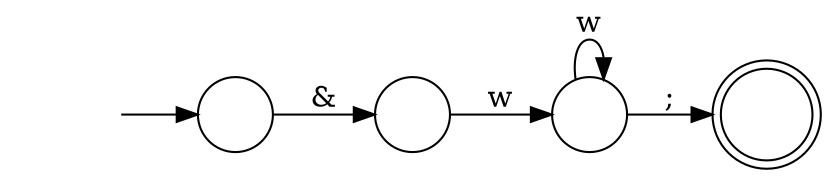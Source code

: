 digraph Automaton {
	graph [bb="0,0,377,73",
		dpi=96,
		rankdir=LR
	];
	node [label="\N"];
	0	 [height=0.5,
		label="",
		pos="193,22",
		shape=circle,
		width=0.5];
	3	 [height=0.5,
		label="",
		pos="275,22",
		shape=circle,
		width=0.5];
	0 -> 3	 [label=w,
		lp="234,29.5",
		pos="e,256.95,22 211.36,22 221.7,22 235.06,22 246.78,22"];
	3 -> 3	 [label=w,
		lp="275,65.5",
		pos="e,281.73,39.037 268.27,39.037 266.89,48.858 269.14,58 275,58 278.66,58 280.92,54.429 281.75,49.353"];
	2	 [height=0.61111,
		label="",
		pos="355,22",
		shape=doublecircle,
		width=0.61111];
	3 -> 2	 [label=";",
		lp="313,29.5",
		pos="e,332.85,22 293.31,22 301.97,22 312.72,22 322.76,22"];
	1	 [height=0.5,
		label="",
		pos="109,22",
		shape=circle,
		width=0.5];
	1 -> 0	 [label="&",
		lp="151,29.5",
		pos="e,174.92,22 127.39,22 138.23,22 152.4,22 164.71,22"];
	initial	 [height=0.5,
		label="",
		pos="27,22",
		shape=plaintext,
		width=0.75];
	initial -> 1	 [pos="e,90.826,22 54.195,22 62.654,22 72.051,22 80.595,22"];
}
